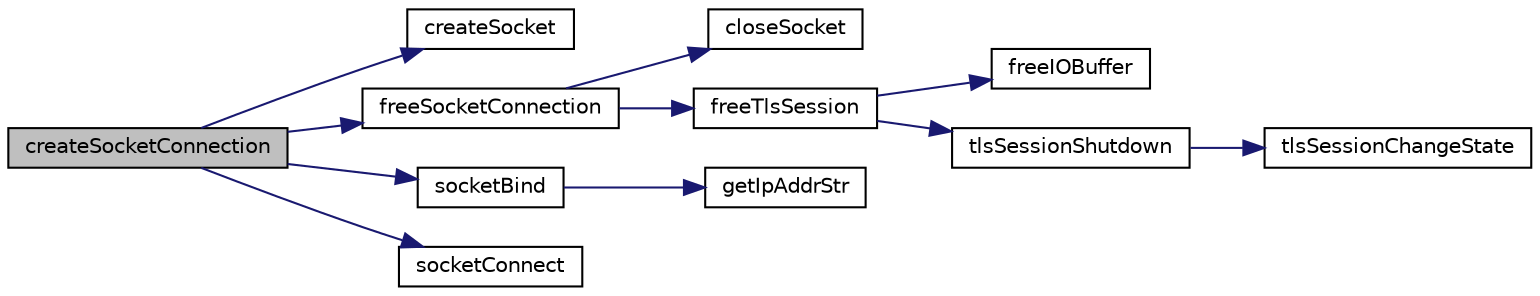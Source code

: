 digraph "createSocketConnection"
{
 // LATEX_PDF_SIZE
  edge [fontname="Helvetica",fontsize="10",labelfontname="Helvetica",labelfontsize="10"];
  node [fontname="Helvetica",fontsize="10",shape=record];
  rankdir="LR";
  Node1 [label="createSocketConnection",height=0.2,width=0.4,color="black", fillcolor="grey75", style="filled", fontcolor="black",tooltip=" "];
  Node1 -> Node2 [color="midnightblue",fontsize="10",style="solid",fontname="Helvetica"];
  Node2 [label="createSocket",height=0.2,width=0.4,color="black", fillcolor="white", style="filled",URL="$Network_8c.html#ab3ab2228bda4eb3452e7dcff085f78d1",tooltip=" "];
  Node1 -> Node3 [color="midnightblue",fontsize="10",style="solid",fontname="Helvetica"];
  Node3 [label="freeSocketConnection",height=0.2,width=0.4,color="black", fillcolor="white", style="filled",URL="$SocketConnection_8c.html#aeea1e134b1c24f7138c4784b9b146e6b",tooltip=" "];
  Node3 -> Node4 [color="midnightblue",fontsize="10",style="solid",fontname="Helvetica"];
  Node4 [label="closeSocket",height=0.2,width=0.4,color="black", fillcolor="white", style="filled",URL="$Network_8c.html#a8c64aed52ea980830d0f9db66fc93e1b",tooltip=" "];
  Node3 -> Node5 [color="midnightblue",fontsize="10",style="solid",fontname="Helvetica"];
  Node5 [label="freeTlsSession",height=0.2,width=0.4,color="black", fillcolor="white", style="filled",URL="$Tls_8h.html#a5913d6c2f44307241d2402af463f9fec",tooltip=" "];
  Node5 -> Node6 [color="midnightblue",fontsize="10",style="solid",fontname="Helvetica"];
  Node6 [label="freeIOBuffer",height=0.2,width=0.4,color="black", fillcolor="white", style="filled",URL="$IOBuffer_8c.html#a716982d27f4e9cf43d6737555e684289",tooltip=" "];
  Node5 -> Node7 [color="midnightblue",fontsize="10",style="solid",fontname="Helvetica"];
  Node7 [label="tlsSessionShutdown",height=0.2,width=0.4,color="black", fillcolor="white", style="filled",URL="$Tls__mbedtls_8c.html#aca41778af81f4d5b5a71dcaf5e686bb9",tooltip=" "];
  Node7 -> Node8 [color="midnightblue",fontsize="10",style="solid",fontname="Helvetica"];
  Node8 [label="tlsSessionChangeState",height=0.2,width=0.4,color="black", fillcolor="white", style="filled",URL="$Tls_8c.html#a7dbb041b5b15c6784e9f57a09a08d467",tooltip=" "];
  Node1 -> Node9 [color="midnightblue",fontsize="10",style="solid",fontname="Helvetica"];
  Node9 [label="socketBind",height=0.2,width=0.4,color="black", fillcolor="white", style="filled",URL="$Network_8c.html#a4f29c6a3a39d3d89eb7e05a3fa461ca1",tooltip=" "];
  Node9 -> Node10 [color="midnightblue",fontsize="10",style="solid",fontname="Helvetica"];
  Node10 [label="getIpAddrStr",height=0.2,width=0.4,color="black", fillcolor="white", style="filled",URL="$Network_8c.html#afaa547109e09c5a34437553b7258e818",tooltip=" "];
  Node1 -> Node11 [color="midnightblue",fontsize="10",style="solid",fontname="Helvetica"];
  Node11 [label="socketConnect",height=0.2,width=0.4,color="black", fillcolor="white", style="filled",URL="$Network_8c.html#aa99495dceea7ec8f4bfaa84b3f981db9",tooltip=" "];
}
